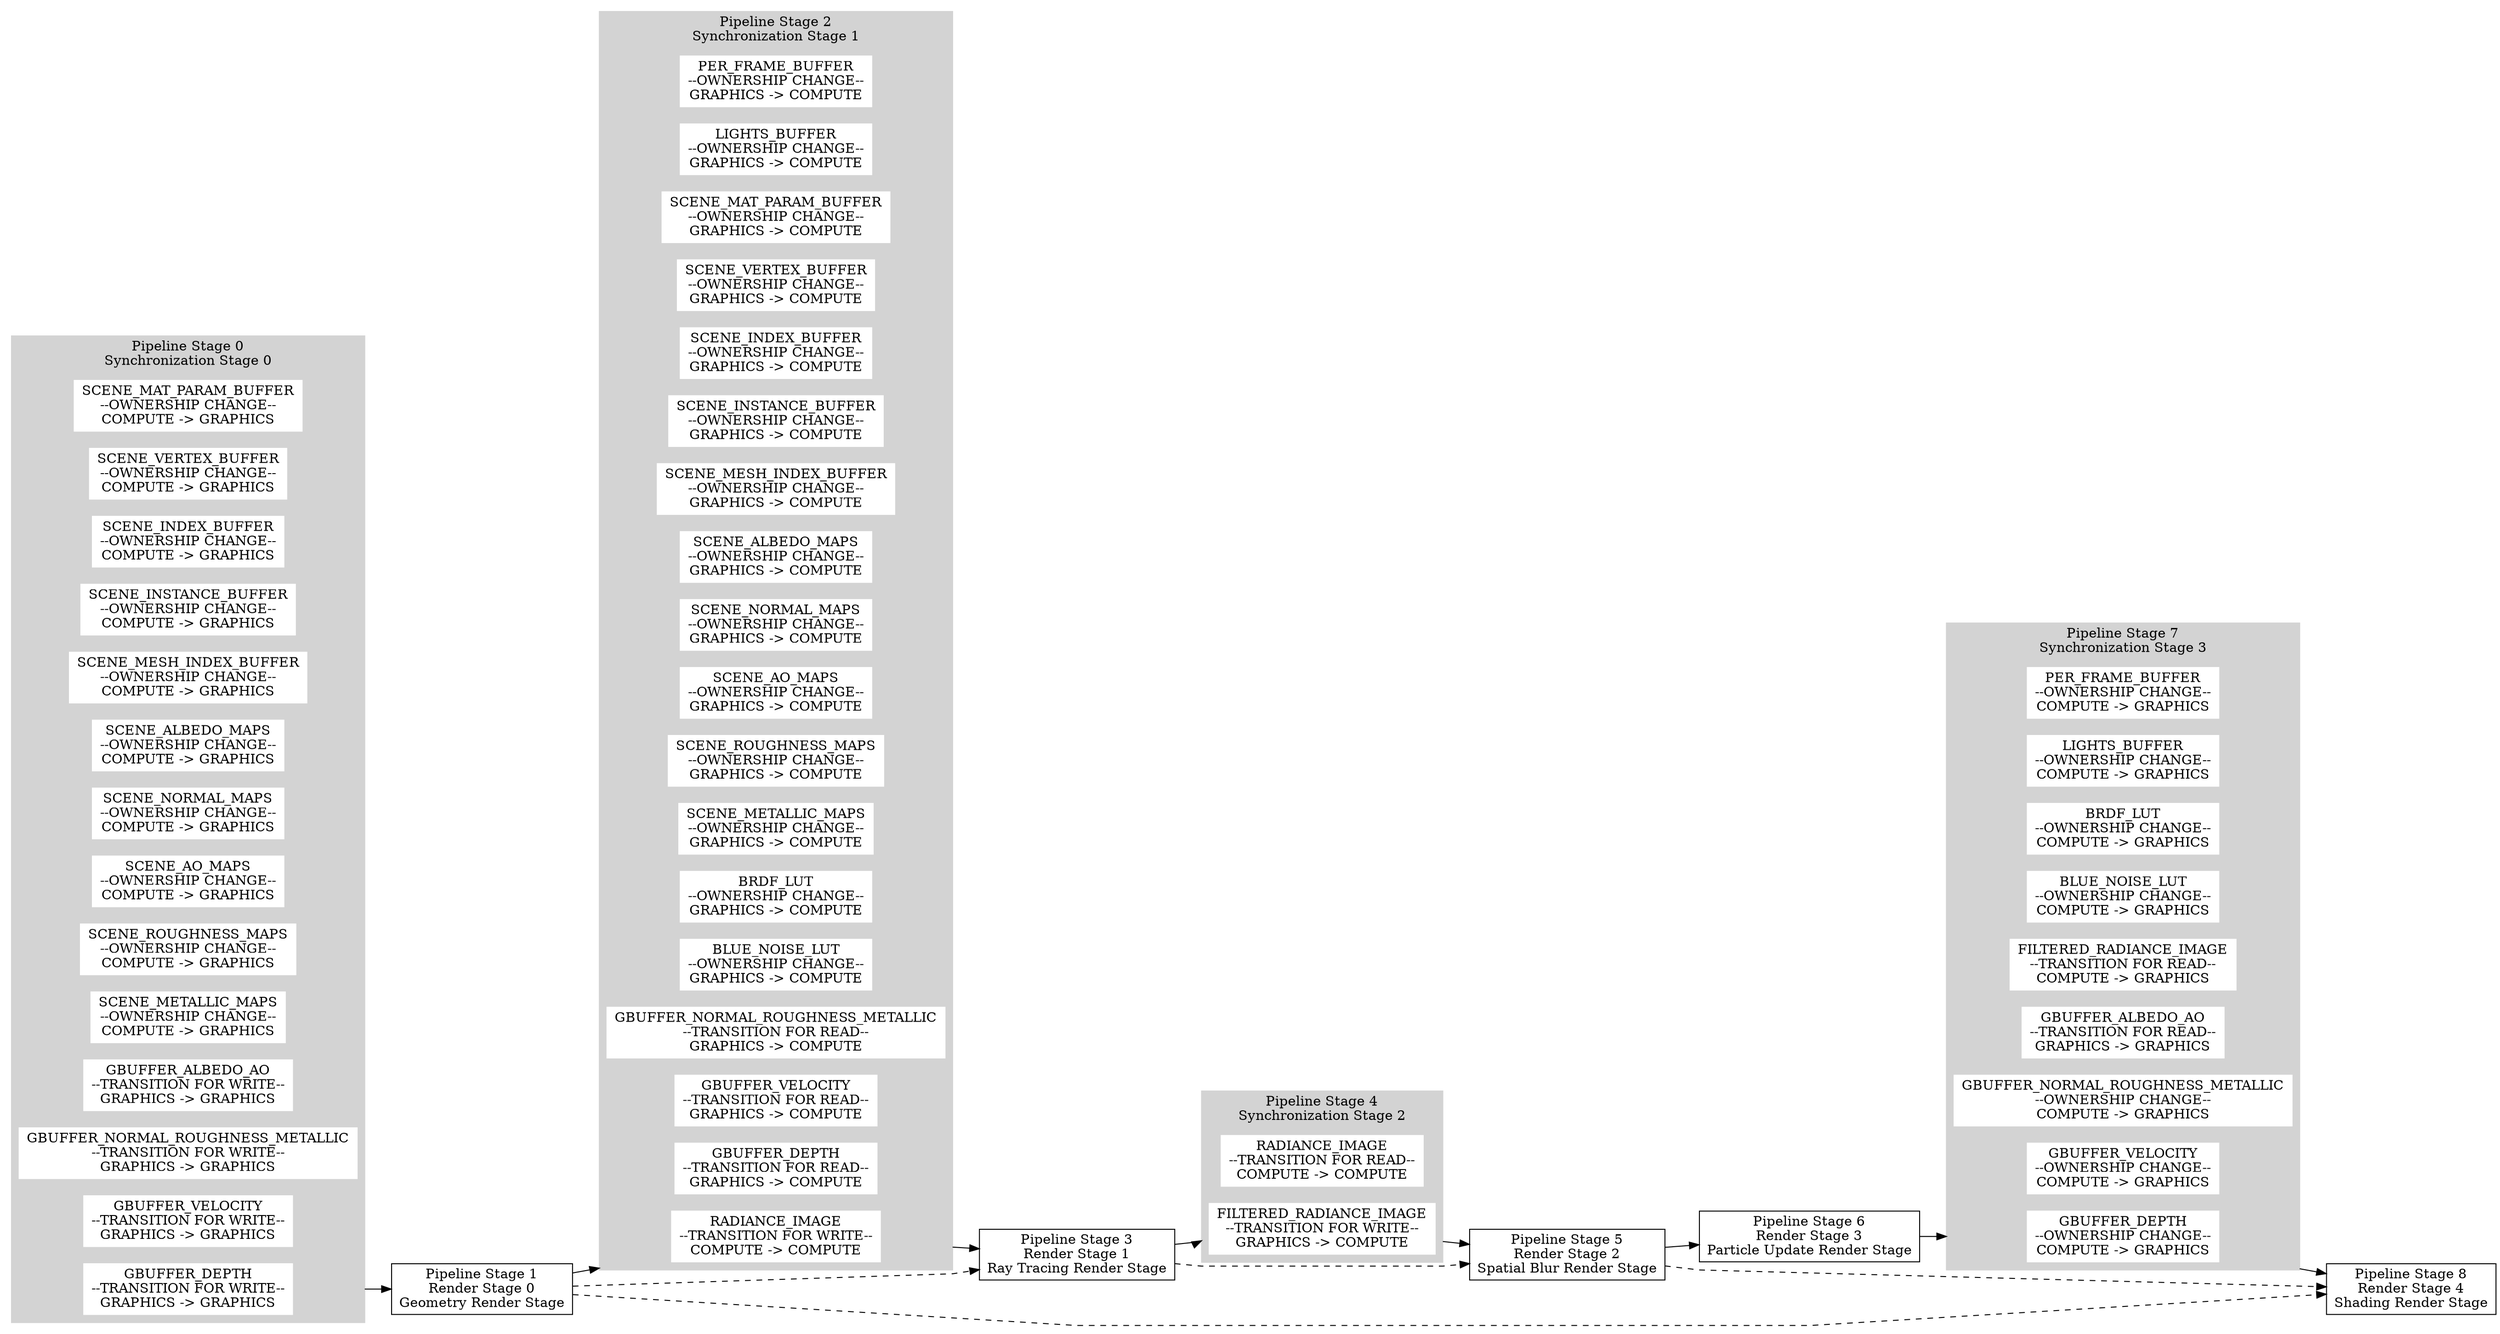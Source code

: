 digraph G {
compound=true;
	rankdir = LR;
	splines=polyline
	subgraph cluster0{
		node [style=filled,color=white];
		style = filled;
		color = lightgrey;
		label = "Pipeline Stage 0\nSynchronization Stage 0";
		as0 [shape=box,label="SCENE_MAT_PARAM_BUFFER\n--OWNERSHIP CHANGE--\nCOMPUTE -> GRAPHICS"];
		as1 [shape=box,label="SCENE_VERTEX_BUFFER\n--OWNERSHIP CHANGE--\nCOMPUTE -> GRAPHICS"];
		as2 [shape=box,label="SCENE_INDEX_BUFFER\n--OWNERSHIP CHANGE--\nCOMPUTE -> GRAPHICS"];
		as3 [shape=box,label="SCENE_INSTANCE_BUFFER\n--OWNERSHIP CHANGE--\nCOMPUTE -> GRAPHICS"];
		as4 [shape=box,label="SCENE_MESH_INDEX_BUFFER\n--OWNERSHIP CHANGE--\nCOMPUTE -> GRAPHICS"];
		as5 [shape=box,label="SCENE_ALBEDO_MAPS\n--OWNERSHIP CHANGE--\nCOMPUTE -> GRAPHICS"];
		as6 [shape=box,label="SCENE_NORMAL_MAPS\n--OWNERSHIP CHANGE--\nCOMPUTE -> GRAPHICS"];
		as7 [shape=box,label="SCENE_AO_MAPS\n--OWNERSHIP CHANGE--\nCOMPUTE -> GRAPHICS"];
		as8 [shape=box,label="SCENE_ROUGHNESS_MAPS\n--OWNERSHIP CHANGE--\nCOMPUTE -> GRAPHICS"];
		as9 [shape=box,label="SCENE_METALLIC_MAPS\n--OWNERSHIP CHANGE--\nCOMPUTE -> GRAPHICS"];
		as10 [shape=box,label="GBUFFER_ALBEDO_AO\n--TRANSITION FOR WRITE--\nGRAPHICS -> GRAPHICS"];
		as11 [shape=box,label="GBUFFER_NORMAL_ROUGHNESS_METALLIC\n--TRANSITION FOR WRITE--\nGRAPHICS -> GRAPHICS"];
		as12 [shape=box,label="GBUFFER_VELOCITY\n--TRANSITION FOR WRITE--\nGRAPHICS -> GRAPHICS"];
		as13 [shape=box,label="GBUFFER_DEPTH\n--TRANSITION FOR WRITE--\nGRAPHICS -> GRAPHICS"];
	}
	rs0 [shape = box, label = "Pipeline Stage 1\nRender Stage 0\nGeometry Render Stage"];
	subgraph cluster1{
		node [style=filled,color=white];
		style = filled;
		color = lightgrey;
		label = "Pipeline Stage 2\nSynchronization Stage 1";
		as14 [shape=box,label="PER_FRAME_BUFFER\n--OWNERSHIP CHANGE--\nGRAPHICS -> COMPUTE"];
		as15 [shape=box,label="LIGHTS_BUFFER\n--OWNERSHIP CHANGE--\nGRAPHICS -> COMPUTE"];
		as16 [shape=box,label="SCENE_MAT_PARAM_BUFFER\n--OWNERSHIP CHANGE--\nGRAPHICS -> COMPUTE"];
		as17 [shape=box,label="SCENE_VERTEX_BUFFER\n--OWNERSHIP CHANGE--\nGRAPHICS -> COMPUTE"];
		as18 [shape=box,label="SCENE_INDEX_BUFFER\n--OWNERSHIP CHANGE--\nGRAPHICS -> COMPUTE"];
		as19 [shape=box,label="SCENE_INSTANCE_BUFFER\n--OWNERSHIP CHANGE--\nGRAPHICS -> COMPUTE"];
		as20 [shape=box,label="SCENE_MESH_INDEX_BUFFER\n--OWNERSHIP CHANGE--\nGRAPHICS -> COMPUTE"];
		as21 [shape=box,label="SCENE_ALBEDO_MAPS\n--OWNERSHIP CHANGE--\nGRAPHICS -> COMPUTE"];
		as22 [shape=box,label="SCENE_NORMAL_MAPS\n--OWNERSHIP CHANGE--\nGRAPHICS -> COMPUTE"];
		as23 [shape=box,label="SCENE_AO_MAPS\n--OWNERSHIP CHANGE--\nGRAPHICS -> COMPUTE"];
		as24 [shape=box,label="SCENE_ROUGHNESS_MAPS\n--OWNERSHIP CHANGE--\nGRAPHICS -> COMPUTE"];
		as25 [shape=box,label="SCENE_METALLIC_MAPS\n--OWNERSHIP CHANGE--\nGRAPHICS -> COMPUTE"];
		as26 [shape=box,label="BRDF_LUT\n--OWNERSHIP CHANGE--\nGRAPHICS -> COMPUTE"];
		as27 [shape=box,label="BLUE_NOISE_LUT\n--OWNERSHIP CHANGE--\nGRAPHICS -> COMPUTE"];
		as28 [shape=box,label="GBUFFER_NORMAL_ROUGHNESS_METALLIC\n--TRANSITION FOR READ--\nGRAPHICS -> COMPUTE"];
		as29 [shape=box,label="GBUFFER_VELOCITY\n--TRANSITION FOR READ--\nGRAPHICS -> COMPUTE"];
		as30 [shape=box,label="GBUFFER_DEPTH\n--TRANSITION FOR READ--\nGRAPHICS -> COMPUTE"];
		as31 [shape=box,label="RADIANCE_IMAGE\n--TRANSITION FOR WRITE--\nCOMPUTE -> COMPUTE"];
	}
	rs1 [shape = box, label = "Pipeline Stage 3\nRender Stage 1\nRay Tracing Render Stage"];
	subgraph cluster2{
		node [style=filled,color=white];
		style = filled;
		color = lightgrey;
		label = "Pipeline Stage 4\nSynchronization Stage 2";
		as32 [shape=box,label="RADIANCE_IMAGE\n--TRANSITION FOR READ--\nCOMPUTE -> COMPUTE"];
		as33 [shape=box,label="FILTERED_RADIANCE_IMAGE\n--TRANSITION FOR WRITE--\nGRAPHICS -> COMPUTE"];
	}
	rs2 [shape = box, label = "Pipeline Stage 5\nRender Stage 2\nSpatial Blur Render Stage"];
	rs3 [shape = box, label = "Pipeline Stage 6\nRender Stage 3\nParticle Update Render Stage"];
	subgraph cluster3{
		node [style=filled,color=white];
		style = filled;
		color = lightgrey;
		label = "Pipeline Stage 7\nSynchronization Stage 3";
		as34 [shape=box,label="PER_FRAME_BUFFER\n--OWNERSHIP CHANGE--\nCOMPUTE -> GRAPHICS"];
		as35 [shape=box,label="LIGHTS_BUFFER\n--OWNERSHIP CHANGE--\nCOMPUTE -> GRAPHICS"];
		as36 [shape=box,label="BRDF_LUT\n--OWNERSHIP CHANGE--\nCOMPUTE -> GRAPHICS"];
		as37 [shape=box,label="BLUE_NOISE_LUT\n--OWNERSHIP CHANGE--\nCOMPUTE -> GRAPHICS"];
		as38 [shape=box,label="FILTERED_RADIANCE_IMAGE\n--TRANSITION FOR READ--\nCOMPUTE -> GRAPHICS"];
		as39 [shape=box,label="GBUFFER_ALBEDO_AO\n--TRANSITION FOR READ--\nGRAPHICS -> GRAPHICS"];
		as40 [shape=box,label="GBUFFER_NORMAL_ROUGHNESS_METALLIC\n--OWNERSHIP CHANGE--\nCOMPUTE -> GRAPHICS"];
		as41 [shape=box,label="GBUFFER_VELOCITY\n--OWNERSHIP CHANGE--\nCOMPUTE -> GRAPHICS"];
		as42 [shape=box,label="GBUFFER_DEPTH\n--OWNERSHIP CHANGE--\nCOMPUTE -> GRAPHICS"];
	}
	rs4 [shape = box, label = "Pipeline Stage 8\nRender Stage 4\nShading Render Stage"];
	as13 -> rs0[ltail=cluster0];
	rs0 -> as31[lhead=cluster1];
	as31 -> rs1[ltail=cluster1];
	rs1 -> as33[lhead=cluster2];
	as33 -> rs2[ltail=cluster2];
	rs2 -> rs3
	rs3 -> as42[lhead=cluster3];
	as42 -> rs4[ltail=cluster3];
	rs0 -> rs1[style=dashed];
	rs0 -> rs4[style=dashed];
	rs1 -> rs2[style=dashed];
	rs2 -> rs4[style=dashed];
}